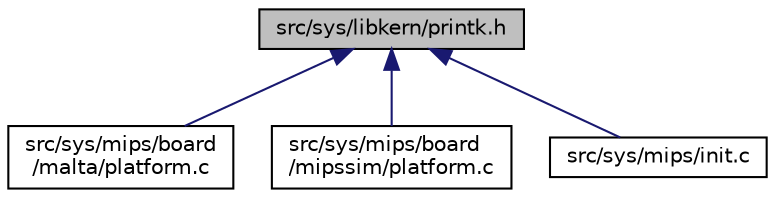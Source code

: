 digraph "src/sys/libkern/printk.h"
{
 // LATEX_PDF_SIZE
  edge [fontname="Helvetica",fontsize="10",labelfontname="Helvetica",labelfontsize="10"];
  node [fontname="Helvetica",fontsize="10",shape=record];
  Node1 [label="src/sys/libkern/printk.h",height=0.2,width=0.4,color="black", fillcolor="grey75", style="filled", fontcolor="black",tooltip=" "];
  Node1 -> Node2 [dir="back",color="midnightblue",fontsize="10",style="solid",fontname="Helvetica"];
  Node2 [label="src/sys/mips/board\l/malta/platform.c",height=0.2,width=0.4,color="black", fillcolor="white", style="filled",URL="$mips_2board_2malta_2platform_8c.html",tooltip=" "];
  Node1 -> Node3 [dir="back",color="midnightblue",fontsize="10",style="solid",fontname="Helvetica"];
  Node3 [label="src/sys/mips/board\l/mipssim/platform.c",height=0.2,width=0.4,color="black", fillcolor="white", style="filled",URL="$mips_2board_2mipssim_2platform_8c.html",tooltip=" "];
  Node1 -> Node4 [dir="back",color="midnightblue",fontsize="10",style="solid",fontname="Helvetica"];
  Node4 [label="src/sys/mips/init.c",height=0.2,width=0.4,color="black", fillcolor="white", style="filled",URL="$mips_2init_8c.html",tooltip=" "];
}
